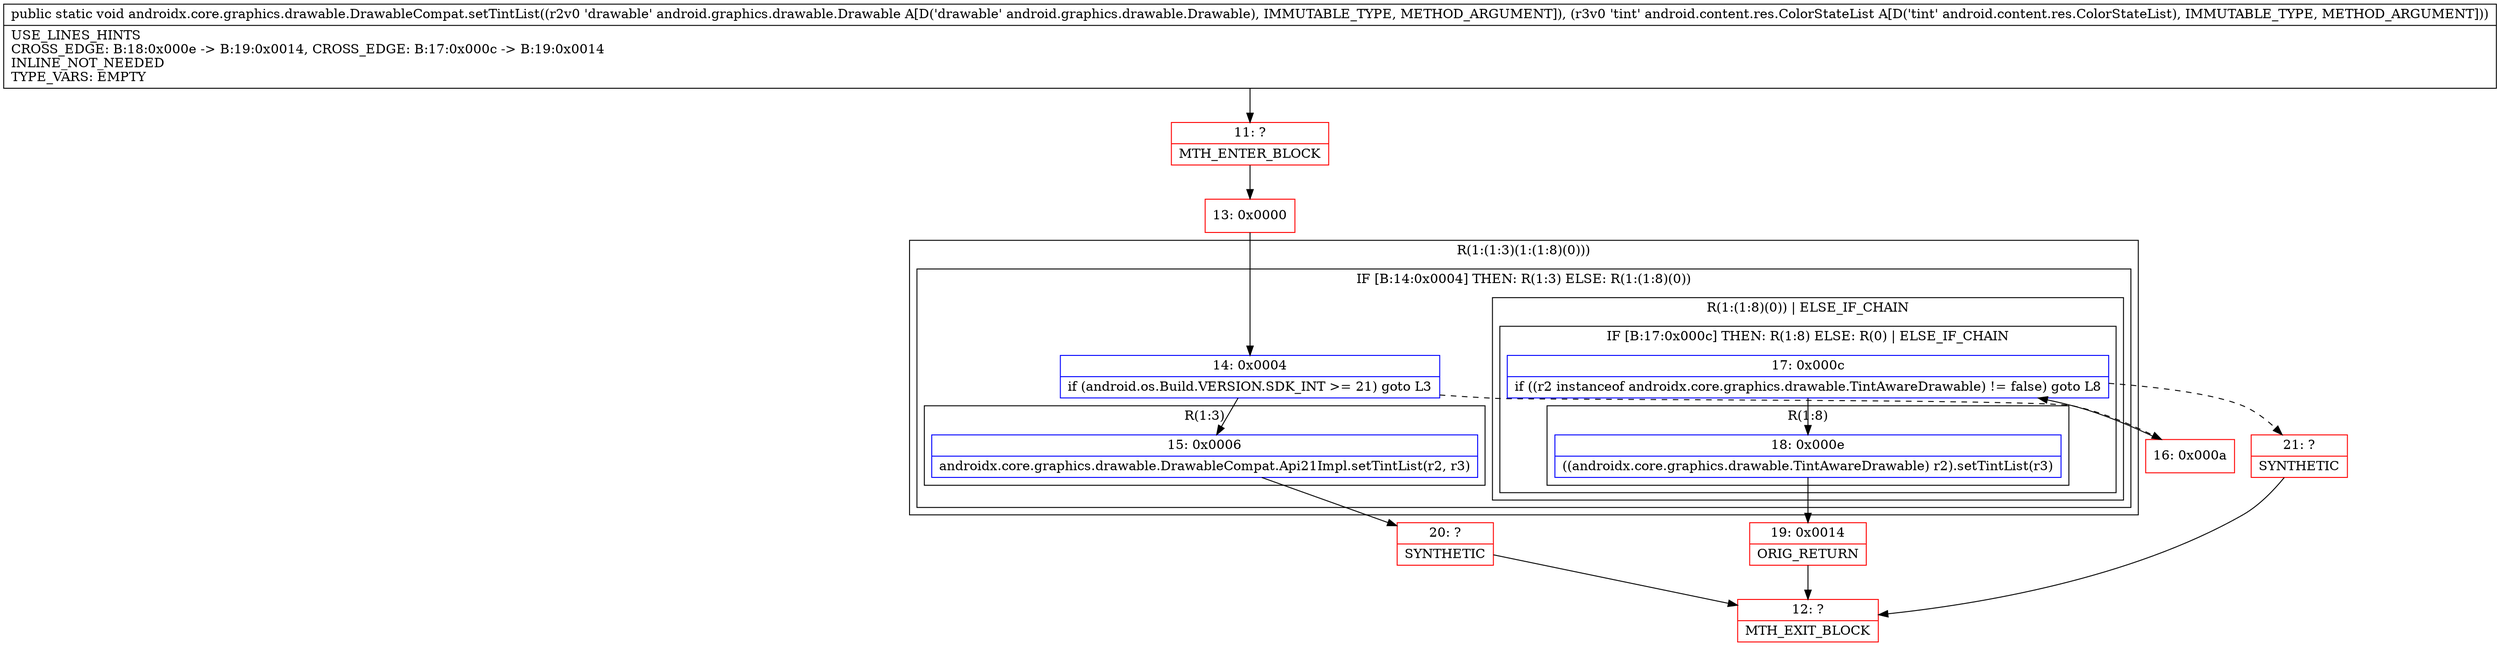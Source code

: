 digraph "CFG forandroidx.core.graphics.drawable.DrawableCompat.setTintList(Landroid\/graphics\/drawable\/Drawable;Landroid\/content\/res\/ColorStateList;)V" {
subgraph cluster_Region_1290801602 {
label = "R(1:(1:3)(1:(1:8)(0)))";
node [shape=record,color=blue];
subgraph cluster_IfRegion_350892122 {
label = "IF [B:14:0x0004] THEN: R(1:3) ELSE: R(1:(1:8)(0))";
node [shape=record,color=blue];
Node_14 [shape=record,label="{14\:\ 0x0004|if (android.os.Build.VERSION.SDK_INT \>= 21) goto L3\l}"];
subgraph cluster_Region_1607467748 {
label = "R(1:3)";
node [shape=record,color=blue];
Node_15 [shape=record,label="{15\:\ 0x0006|androidx.core.graphics.drawable.DrawableCompat.Api21Impl.setTintList(r2, r3)\l}"];
}
subgraph cluster_Region_1073935565 {
label = "R(1:(1:8)(0)) | ELSE_IF_CHAIN\l";
node [shape=record,color=blue];
subgraph cluster_IfRegion_212898574 {
label = "IF [B:17:0x000c] THEN: R(1:8) ELSE: R(0) | ELSE_IF_CHAIN\l";
node [shape=record,color=blue];
Node_17 [shape=record,label="{17\:\ 0x000c|if ((r2 instanceof androidx.core.graphics.drawable.TintAwareDrawable) != false) goto L8\l}"];
subgraph cluster_Region_1235032610 {
label = "R(1:8)";
node [shape=record,color=blue];
Node_18 [shape=record,label="{18\:\ 0x000e|((androidx.core.graphics.drawable.TintAwareDrawable) r2).setTintList(r3)\l}"];
}
subgraph cluster_Region_377878231 {
label = "R(0)";
node [shape=record,color=blue];
}
}
}
}
}
Node_11 [shape=record,color=red,label="{11\:\ ?|MTH_ENTER_BLOCK\l}"];
Node_13 [shape=record,color=red,label="{13\:\ 0x0000}"];
Node_20 [shape=record,color=red,label="{20\:\ ?|SYNTHETIC\l}"];
Node_12 [shape=record,color=red,label="{12\:\ ?|MTH_EXIT_BLOCK\l}"];
Node_16 [shape=record,color=red,label="{16\:\ 0x000a}"];
Node_19 [shape=record,color=red,label="{19\:\ 0x0014|ORIG_RETURN\l}"];
Node_21 [shape=record,color=red,label="{21\:\ ?|SYNTHETIC\l}"];
MethodNode[shape=record,label="{public static void androidx.core.graphics.drawable.DrawableCompat.setTintList((r2v0 'drawable' android.graphics.drawable.Drawable A[D('drawable' android.graphics.drawable.Drawable), IMMUTABLE_TYPE, METHOD_ARGUMENT]), (r3v0 'tint' android.content.res.ColorStateList A[D('tint' android.content.res.ColorStateList), IMMUTABLE_TYPE, METHOD_ARGUMENT]))  | USE_LINES_HINTS\lCROSS_EDGE: B:18:0x000e \-\> B:19:0x0014, CROSS_EDGE: B:17:0x000c \-\> B:19:0x0014\lINLINE_NOT_NEEDED\lTYPE_VARS: EMPTY\l}"];
MethodNode -> Node_11;Node_14 -> Node_15;
Node_14 -> Node_16[style=dashed];
Node_15 -> Node_20;
Node_17 -> Node_18;
Node_17 -> Node_21[style=dashed];
Node_18 -> Node_19;
Node_11 -> Node_13;
Node_13 -> Node_14;
Node_20 -> Node_12;
Node_16 -> Node_17;
Node_19 -> Node_12;
Node_21 -> Node_12;
}

